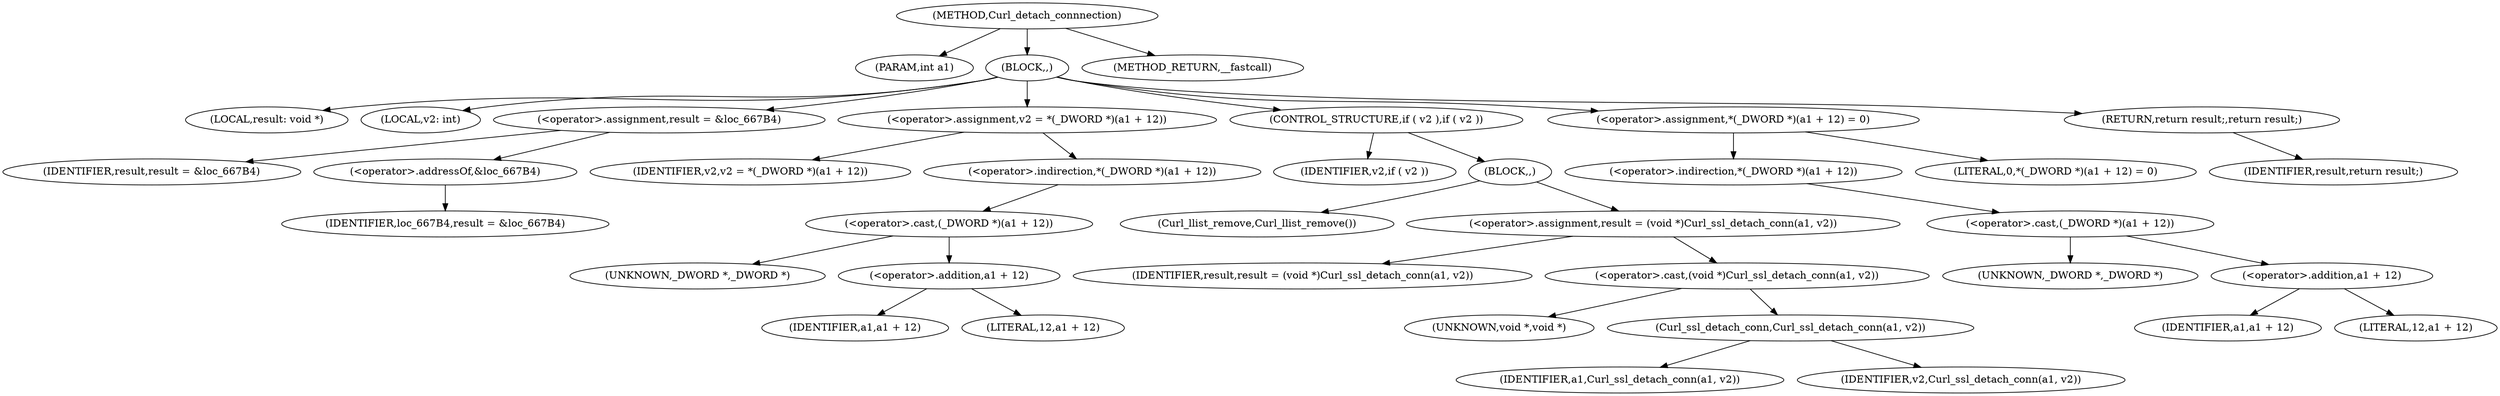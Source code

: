 digraph Curl_detach_connnection {  
"1000103" [label = "(METHOD,Curl_detach_connnection)" ]
"1000104" [label = "(PARAM,int a1)" ]
"1000105" [label = "(BLOCK,,)" ]
"1000106" [label = "(LOCAL,result: void *)" ]
"1000107" [label = "(LOCAL,v2: int)" ]
"1000108" [label = "(<operator>.assignment,result = &loc_667B4)" ]
"1000109" [label = "(IDENTIFIER,result,result = &loc_667B4)" ]
"1000110" [label = "(<operator>.addressOf,&loc_667B4)" ]
"1000111" [label = "(IDENTIFIER,loc_667B4,result = &loc_667B4)" ]
"1000112" [label = "(<operator>.assignment,v2 = *(_DWORD *)(a1 + 12))" ]
"1000113" [label = "(IDENTIFIER,v2,v2 = *(_DWORD *)(a1 + 12))" ]
"1000114" [label = "(<operator>.indirection,*(_DWORD *)(a1 + 12))" ]
"1000115" [label = "(<operator>.cast,(_DWORD *)(a1 + 12))" ]
"1000116" [label = "(UNKNOWN,_DWORD *,_DWORD *)" ]
"1000117" [label = "(<operator>.addition,a1 + 12)" ]
"1000118" [label = "(IDENTIFIER,a1,a1 + 12)" ]
"1000119" [label = "(LITERAL,12,a1 + 12)" ]
"1000120" [label = "(CONTROL_STRUCTURE,if ( v2 ),if ( v2 ))" ]
"1000121" [label = "(IDENTIFIER,v2,if ( v2 ))" ]
"1000122" [label = "(BLOCK,,)" ]
"1000123" [label = "(Curl_llist_remove,Curl_llist_remove())" ]
"1000124" [label = "(<operator>.assignment,result = (void *)Curl_ssl_detach_conn(a1, v2))" ]
"1000125" [label = "(IDENTIFIER,result,result = (void *)Curl_ssl_detach_conn(a1, v2))" ]
"1000126" [label = "(<operator>.cast,(void *)Curl_ssl_detach_conn(a1, v2))" ]
"1000127" [label = "(UNKNOWN,void *,void *)" ]
"1000128" [label = "(Curl_ssl_detach_conn,Curl_ssl_detach_conn(a1, v2))" ]
"1000129" [label = "(IDENTIFIER,a1,Curl_ssl_detach_conn(a1, v2))" ]
"1000130" [label = "(IDENTIFIER,v2,Curl_ssl_detach_conn(a1, v2))" ]
"1000131" [label = "(<operator>.assignment,*(_DWORD *)(a1 + 12) = 0)" ]
"1000132" [label = "(<operator>.indirection,*(_DWORD *)(a1 + 12))" ]
"1000133" [label = "(<operator>.cast,(_DWORD *)(a1 + 12))" ]
"1000134" [label = "(UNKNOWN,_DWORD *,_DWORD *)" ]
"1000135" [label = "(<operator>.addition,a1 + 12)" ]
"1000136" [label = "(IDENTIFIER,a1,a1 + 12)" ]
"1000137" [label = "(LITERAL,12,a1 + 12)" ]
"1000138" [label = "(LITERAL,0,*(_DWORD *)(a1 + 12) = 0)" ]
"1000139" [label = "(RETURN,return result;,return result;)" ]
"1000140" [label = "(IDENTIFIER,result,return result;)" ]
"1000141" [label = "(METHOD_RETURN,__fastcall)" ]
  "1000103" -> "1000104" 
  "1000103" -> "1000105" 
  "1000103" -> "1000141" 
  "1000105" -> "1000106" 
  "1000105" -> "1000107" 
  "1000105" -> "1000108" 
  "1000105" -> "1000112" 
  "1000105" -> "1000120" 
  "1000105" -> "1000131" 
  "1000105" -> "1000139" 
  "1000108" -> "1000109" 
  "1000108" -> "1000110" 
  "1000110" -> "1000111" 
  "1000112" -> "1000113" 
  "1000112" -> "1000114" 
  "1000114" -> "1000115" 
  "1000115" -> "1000116" 
  "1000115" -> "1000117" 
  "1000117" -> "1000118" 
  "1000117" -> "1000119" 
  "1000120" -> "1000121" 
  "1000120" -> "1000122" 
  "1000122" -> "1000123" 
  "1000122" -> "1000124" 
  "1000124" -> "1000125" 
  "1000124" -> "1000126" 
  "1000126" -> "1000127" 
  "1000126" -> "1000128" 
  "1000128" -> "1000129" 
  "1000128" -> "1000130" 
  "1000131" -> "1000132" 
  "1000131" -> "1000138" 
  "1000132" -> "1000133" 
  "1000133" -> "1000134" 
  "1000133" -> "1000135" 
  "1000135" -> "1000136" 
  "1000135" -> "1000137" 
  "1000139" -> "1000140" 
}
